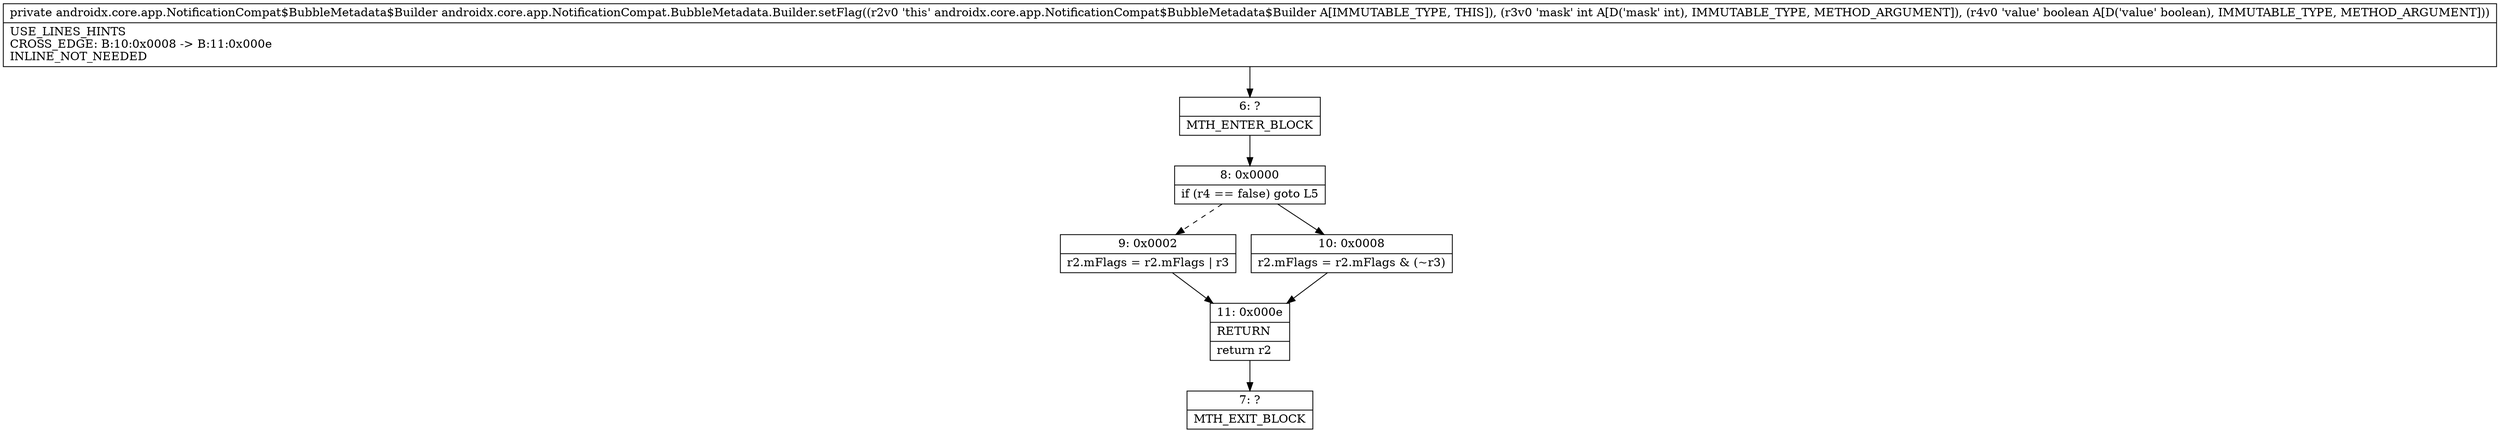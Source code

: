 digraph "CFG forandroidx.core.app.NotificationCompat.BubbleMetadata.Builder.setFlag(IZ)Landroidx\/core\/app\/NotificationCompat$BubbleMetadata$Builder;" {
Node_6 [shape=record,label="{6\:\ ?|MTH_ENTER_BLOCK\l}"];
Node_8 [shape=record,label="{8\:\ 0x0000|if (r4 == false) goto L5\l}"];
Node_9 [shape=record,label="{9\:\ 0x0002|r2.mFlags = r2.mFlags \| r3\l}"];
Node_11 [shape=record,label="{11\:\ 0x000e|RETURN\l|return r2\l}"];
Node_7 [shape=record,label="{7\:\ ?|MTH_EXIT_BLOCK\l}"];
Node_10 [shape=record,label="{10\:\ 0x0008|r2.mFlags = r2.mFlags & (~r3)\l}"];
MethodNode[shape=record,label="{private androidx.core.app.NotificationCompat$BubbleMetadata$Builder androidx.core.app.NotificationCompat.BubbleMetadata.Builder.setFlag((r2v0 'this' androidx.core.app.NotificationCompat$BubbleMetadata$Builder A[IMMUTABLE_TYPE, THIS]), (r3v0 'mask' int A[D('mask' int), IMMUTABLE_TYPE, METHOD_ARGUMENT]), (r4v0 'value' boolean A[D('value' boolean), IMMUTABLE_TYPE, METHOD_ARGUMENT]))  | USE_LINES_HINTS\lCROSS_EDGE: B:10:0x0008 \-\> B:11:0x000e\lINLINE_NOT_NEEDED\l}"];
MethodNode -> Node_6;Node_6 -> Node_8;
Node_8 -> Node_9[style=dashed];
Node_8 -> Node_10;
Node_9 -> Node_11;
Node_11 -> Node_7;
Node_10 -> Node_11;
}

